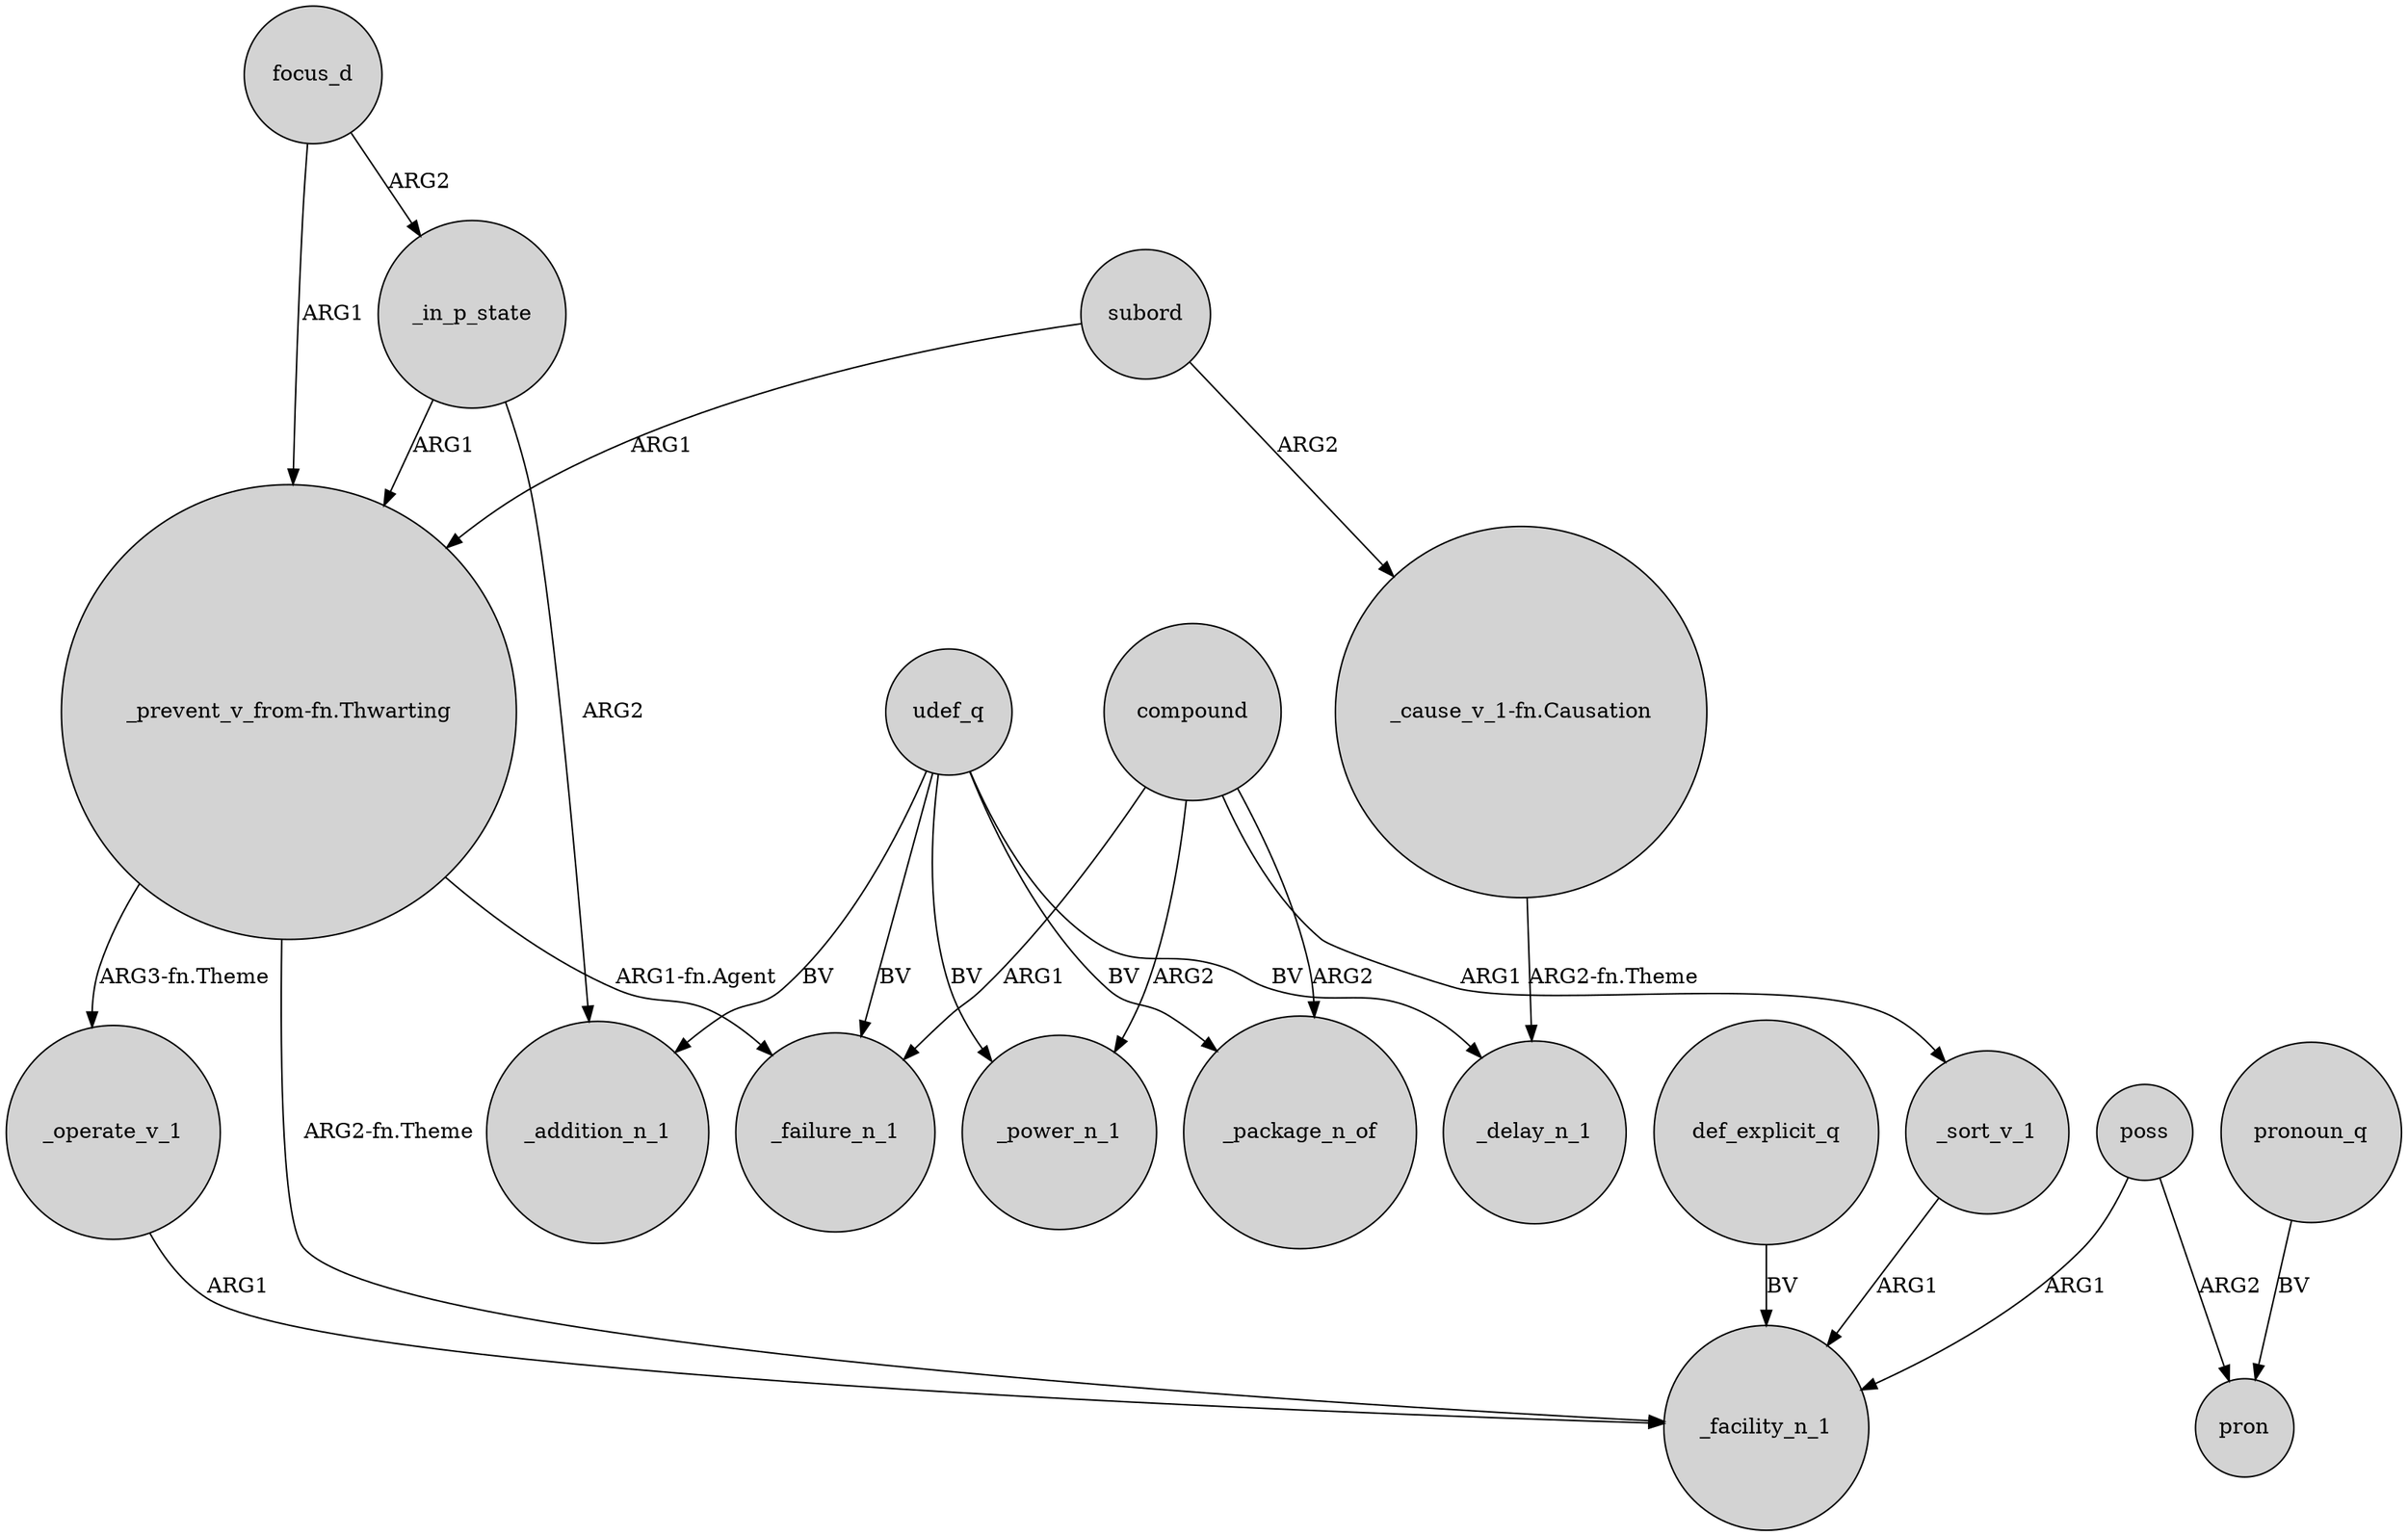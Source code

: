 digraph {
	node [shape=circle style=filled]
	"_cause_v_1-fn.Causation" -> _delay_n_1 [label="ARG2-fn.Theme"]
	poss -> pron [label=ARG2]
	"_prevent_v_from-fn.Thwarting" -> _facility_n_1 [label="ARG2-fn.Theme"]
	focus_d -> _in_p_state [label=ARG2]
	poss -> _facility_n_1 [label=ARG1]
	"_prevent_v_from-fn.Thwarting" -> _operate_v_1 [label="ARG3-fn.Theme"]
	udef_q -> _delay_n_1 [label=BV]
	pronoun_q -> pron [label=BV]
	udef_q -> _package_n_of [label=BV]
	_in_p_state -> "_prevent_v_from-fn.Thwarting" [label=ARG1]
	compound -> _failure_n_1 [label=ARG1]
	_sort_v_1 -> _facility_n_1 [label=ARG1]
	compound -> _power_n_1 [label=ARG2]
	udef_q -> _failure_n_1 [label=BV]
	_operate_v_1 -> _facility_n_1 [label=ARG1]
	def_explicit_q -> _facility_n_1 [label=BV]
	"_prevent_v_from-fn.Thwarting" -> _failure_n_1 [label="ARG1-fn.Agent"]
	_in_p_state -> _addition_n_1 [label=ARG2]
	subord -> "_prevent_v_from-fn.Thwarting" [label=ARG1]
	focus_d -> "_prevent_v_from-fn.Thwarting" [label=ARG1]
	subord -> "_cause_v_1-fn.Causation" [label=ARG2]
	compound -> _sort_v_1 [label=ARG1]
	compound -> _package_n_of [label=ARG2]
	udef_q -> _power_n_1 [label=BV]
	udef_q -> _addition_n_1 [label=BV]
}
